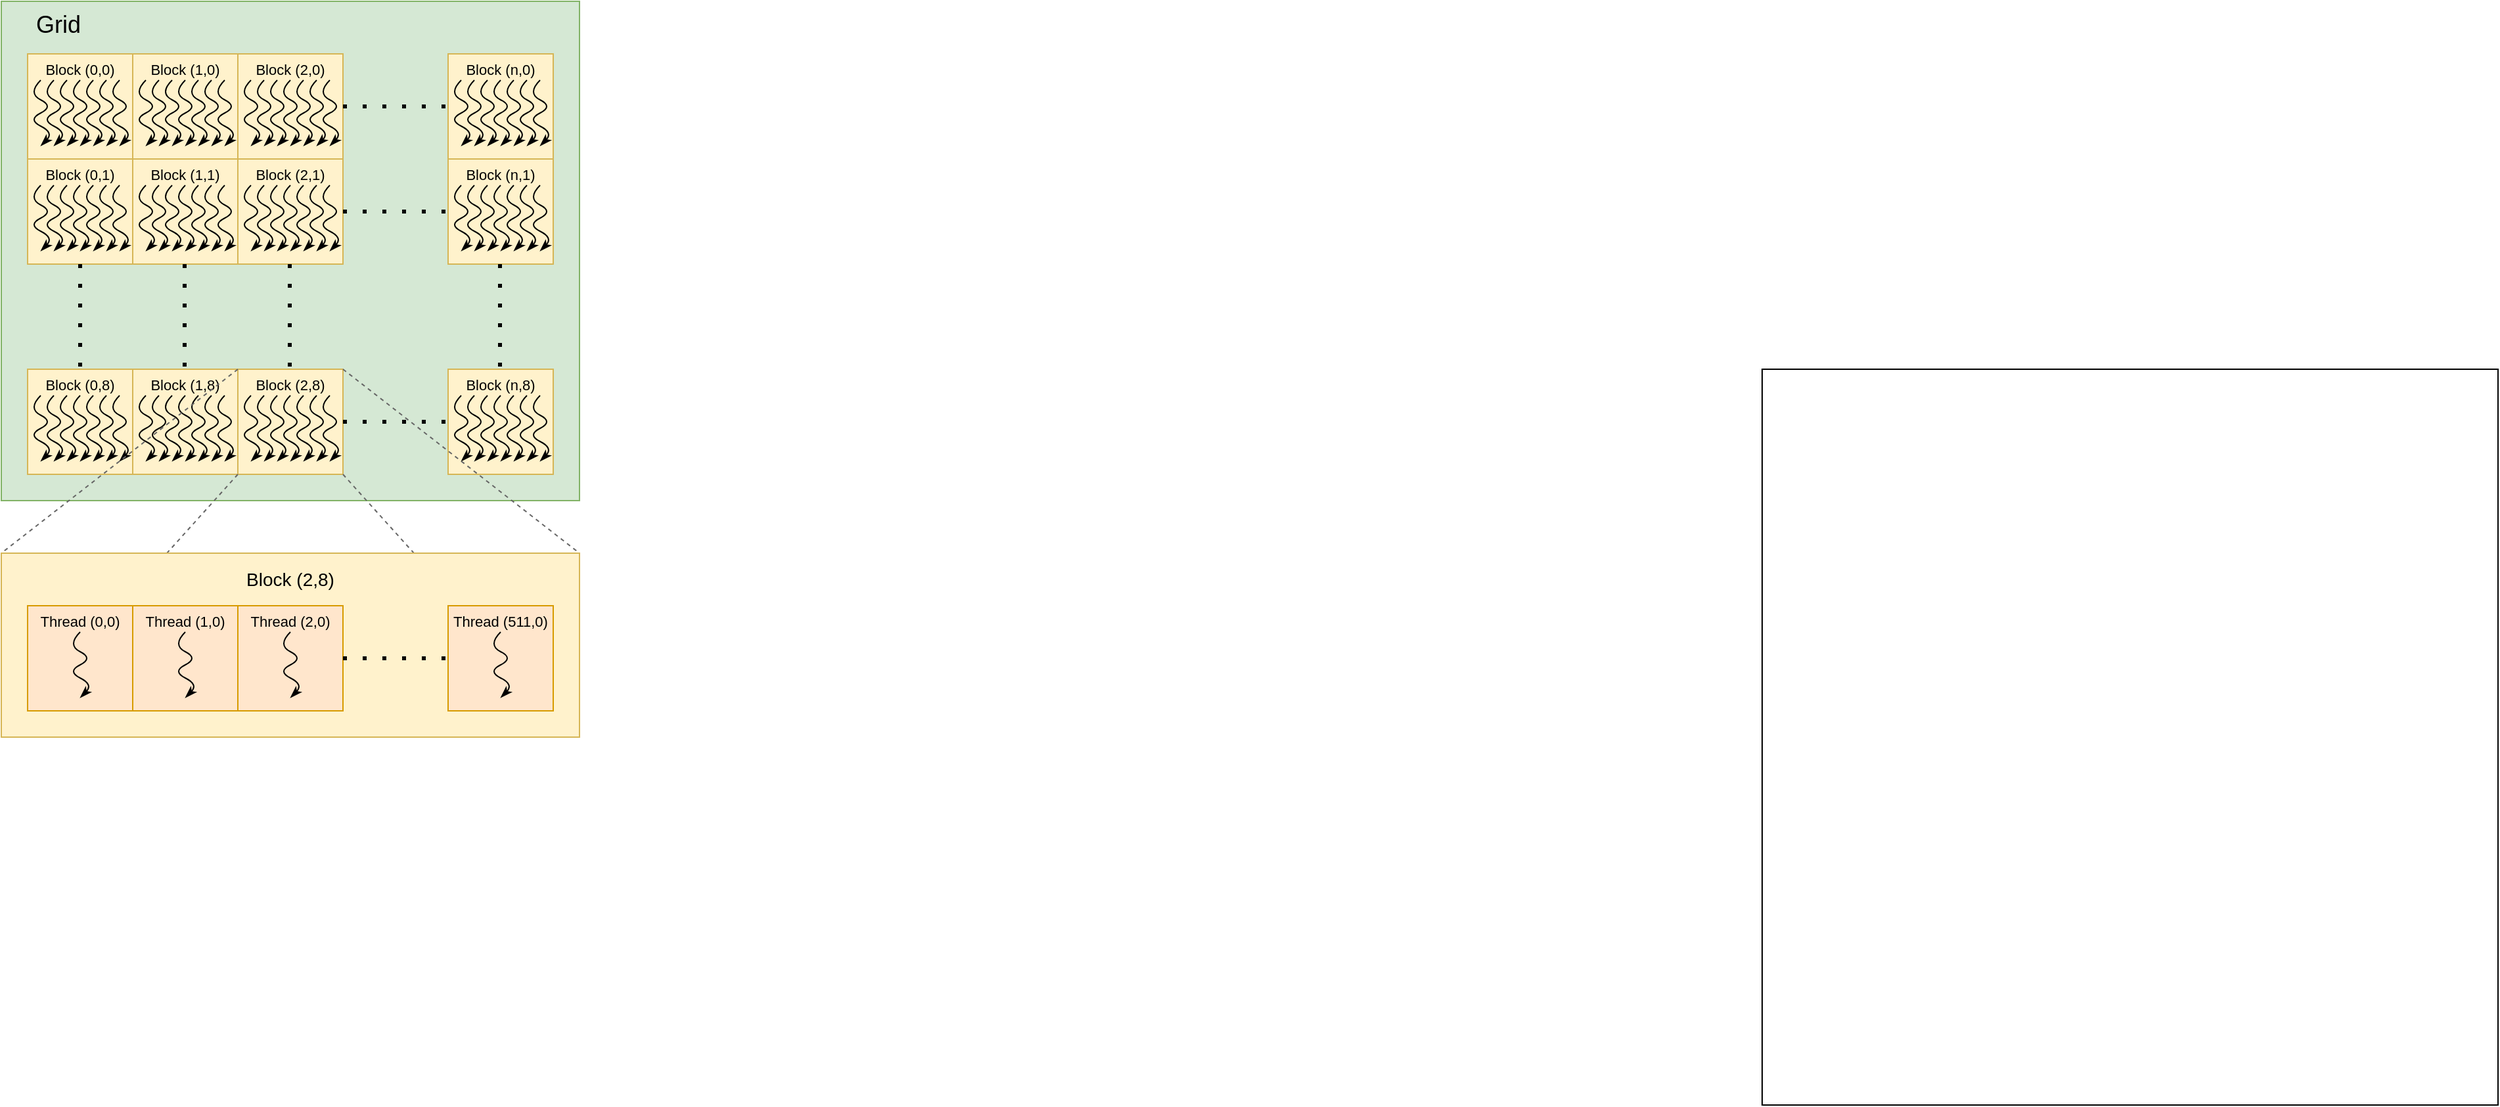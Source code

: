 <mxfile version="20.2.7" type="device"><diagram id="7GR_viHem5SpDIPXK0Gp" name="Page-1"><mxGraphModel dx="1673" dy="973" grid="1" gridSize="10" guides="1" tooltips="1" connect="1" arrows="1" fold="1" page="1" pageScale="1" pageWidth="1200" pageHeight="1920" math="0" shadow="0"><root><mxCell id="0"/><mxCell id="1" parent="0"/><mxCell id="W7vPFnaDSjTzvu0vc7Ix-1" value="" style="whiteSpace=wrap;html=1;aspect=fixed;" vertex="1" parent="1"><mxGeometry x="1380" y="320" width="560" height="560" as="geometry"/></mxCell><mxCell id="W7vPFnaDSjTzvu0vc7Ix-11" value="&lt;font style=&quot;&quot;&gt;&lt;span style=&quot;white-space: pre;&quot;&gt;&#9;&lt;/span&gt;&lt;font style=&quot;font-size: 18px;&quot;&gt;Grid&lt;/font&gt;&lt;br&gt;&lt;br&gt;&lt;br&gt;&lt;br&gt;&lt;br&gt;&lt;br&gt;&lt;br&gt;&lt;br&gt;&lt;br&gt;&lt;br&gt;&lt;br&gt;&lt;br&gt;&lt;br&gt;&lt;br&gt;&lt;br&gt;&lt;br&gt;&lt;br&gt;&lt;br&gt;&lt;br&gt;&lt;br&gt;&lt;br&gt;&lt;br&gt;&lt;br&gt;&lt;br&gt;&lt;br&gt;&lt;br&gt;&lt;br&gt;&lt;/font&gt;" style="rounded=0;whiteSpace=wrap;html=1;fontSize=11;fillColor=#d5e8d4;strokeColor=#82b366;align=left;" vertex="1" parent="1"><mxGeometry x="40" y="40" width="440" height="380" as="geometry"/></mxCell><mxCell id="W7vPFnaDSjTzvu0vc7Ix-12" value="&lt;font style=&quot;font-size: 11px;&quot;&gt;Block (0,0)&lt;br&gt;&lt;br&gt;&lt;br&gt;&lt;br&gt;&lt;br&gt;&lt;/font&gt;" style="whiteSpace=wrap;html=1;aspect=fixed;fillColor=#fff2cc;strokeColor=#d6b656;" vertex="1" parent="1"><mxGeometry x="60" y="80" width="80" height="80" as="geometry"/></mxCell><mxCell id="W7vPFnaDSjTzvu0vc7Ix-13" value="&lt;span style=&quot;font-size: 11px;&quot;&gt;Block (1,0)&lt;br&gt;&lt;br&gt;&lt;br&gt;&lt;br&gt;&lt;br&gt;&lt;/span&gt;" style="whiteSpace=wrap;html=1;aspect=fixed;fillColor=#fff2cc;strokeColor=#d6b656;" vertex="1" parent="1"><mxGeometry x="140" y="80" width="80" height="80" as="geometry"/></mxCell><mxCell id="W7vPFnaDSjTzvu0vc7Ix-14" value="&lt;span style=&quot;font-size: 11px;&quot;&gt;Block (2,0)&lt;br&gt;&lt;br&gt;&lt;br&gt;&lt;br&gt;&lt;br&gt;&lt;/span&gt;" style="whiteSpace=wrap;html=1;aspect=fixed;fillColor=#fff2cc;strokeColor=#d6b656;" vertex="1" parent="1"><mxGeometry x="220" y="80" width="80" height="80" as="geometry"/></mxCell><mxCell id="W7vPFnaDSjTzvu0vc7Ix-15" value="&lt;span style=&quot;font-size: 11px;&quot;&gt;Block (n,0)&lt;br&gt;&lt;br&gt;&lt;br&gt;&lt;br&gt;&lt;br&gt;&lt;/span&gt;" style="whiteSpace=wrap;html=1;aspect=fixed;fillColor=#fff2cc;strokeColor=#d6b656;" vertex="1" parent="1"><mxGeometry x="380" y="80" width="80" height="80" as="geometry"/></mxCell><mxCell id="W7vPFnaDSjTzvu0vc7Ix-16" value="" style="endArrow=none;html=1;strokeWidth=3;rounded=0;fontSize=14;exitX=1;exitY=0.5;exitDx=0;exitDy=0;entryX=0;entryY=0.5;entryDx=0;entryDy=0;dashed=1;dashPattern=1 4;" edge="1" parent="1" source="W7vPFnaDSjTzvu0vc7Ix-14" target="W7vPFnaDSjTzvu0vc7Ix-15"><mxGeometry width="50" height="50" relative="1" as="geometry"><mxPoint x="710" y="160" as="sourcePoint"/><mxPoint x="760" y="110" as="targetPoint"/></mxGeometry></mxCell><mxCell id="W7vPFnaDSjTzvu0vc7Ix-17" value="&lt;font style=&quot;font-size: 11px;&quot;&gt;Block (0,1)&lt;br&gt;&lt;br&gt;&lt;br&gt;&lt;br&gt;&lt;br&gt;&lt;/font&gt;" style="whiteSpace=wrap;html=1;aspect=fixed;fillColor=#fff2cc;strokeColor=#d6b656;" vertex="1" parent="1"><mxGeometry x="60" y="160" width="80" height="80" as="geometry"/></mxCell><mxCell id="W7vPFnaDSjTzvu0vc7Ix-18" value="&lt;span style=&quot;font-size: 11px;&quot;&gt;Block (1,1)&lt;br&gt;&lt;br&gt;&lt;br&gt;&lt;br&gt;&lt;br&gt;&lt;/span&gt;" style="whiteSpace=wrap;html=1;aspect=fixed;fillColor=#fff2cc;strokeColor=#d6b656;" vertex="1" parent="1"><mxGeometry x="140" y="160" width="80" height="80" as="geometry"/></mxCell><mxCell id="W7vPFnaDSjTzvu0vc7Ix-19" value="&lt;span style=&quot;font-size: 11px;&quot;&gt;Block (2,1)&lt;br&gt;&lt;br&gt;&lt;br&gt;&lt;br&gt;&lt;br&gt;&lt;/span&gt;" style="whiteSpace=wrap;html=1;aspect=fixed;fillColor=#fff2cc;strokeColor=#d6b656;" vertex="1" parent="1"><mxGeometry x="220" y="160" width="80" height="80" as="geometry"/></mxCell><mxCell id="W7vPFnaDSjTzvu0vc7Ix-20" value="&lt;span style=&quot;font-size: 11px;&quot;&gt;Block (n,1)&lt;br&gt;&lt;br&gt;&lt;br&gt;&lt;br&gt;&lt;br&gt;&lt;/span&gt;" style="whiteSpace=wrap;html=1;aspect=fixed;fillColor=#fff2cc;strokeColor=#d6b656;" vertex="1" parent="1"><mxGeometry x="380" y="160" width="80" height="80" as="geometry"/></mxCell><mxCell id="W7vPFnaDSjTzvu0vc7Ix-21" value="" style="endArrow=none;html=1;strokeWidth=3;rounded=0;fontSize=14;exitX=1;exitY=0.5;exitDx=0;exitDy=0;entryX=0;entryY=0.5;entryDx=0;entryDy=0;dashed=1;dashPattern=1 4;" edge="1" parent="1" source="W7vPFnaDSjTzvu0vc7Ix-19" target="W7vPFnaDSjTzvu0vc7Ix-20"><mxGeometry width="50" height="50" relative="1" as="geometry"><mxPoint x="710" y="240" as="sourcePoint"/><mxPoint x="760" y="190" as="targetPoint"/></mxGeometry></mxCell><mxCell id="W7vPFnaDSjTzvu0vc7Ix-26" value="" style="endArrow=none;html=1;strokeWidth=3;rounded=0;fontSize=14;exitX=0.5;exitY=1;exitDx=0;exitDy=0;entryX=0.5;entryY=0;entryDx=0;entryDy=0;dashed=1;dashPattern=1 4;" edge="1" parent="1" source="W7vPFnaDSjTzvu0vc7Ix-17" target="W7vPFnaDSjTzvu0vc7Ix-27"><mxGeometry width="50" height="50" relative="1" as="geometry"><mxPoint x="300" y="280" as="sourcePoint"/><mxPoint x="380" y="280" as="targetPoint"/></mxGeometry></mxCell><mxCell id="W7vPFnaDSjTzvu0vc7Ix-27" value="&lt;font style=&quot;font-size: 11px;&quot;&gt;Block (0,8)&lt;br&gt;&lt;br&gt;&lt;br&gt;&lt;br&gt;&lt;br&gt;&lt;/font&gt;" style="whiteSpace=wrap;html=1;aspect=fixed;fillColor=#fff2cc;strokeColor=#d6b656;" vertex="1" parent="1"><mxGeometry x="60" y="320" width="80" height="80" as="geometry"/></mxCell><mxCell id="W7vPFnaDSjTzvu0vc7Ix-28" value="&lt;span style=&quot;font-size: 11px;&quot;&gt;Block (1,8)&lt;br&gt;&lt;br&gt;&lt;br&gt;&lt;br&gt;&lt;br&gt;&lt;/span&gt;" style="whiteSpace=wrap;html=1;aspect=fixed;fillColor=#fff2cc;strokeColor=#d6b656;" vertex="1" parent="1"><mxGeometry x="140" y="320" width="80" height="80" as="geometry"/></mxCell><mxCell id="W7vPFnaDSjTzvu0vc7Ix-29" value="&lt;span style=&quot;font-size: 11px;&quot;&gt;Block (2,8)&lt;br&gt;&lt;br&gt;&lt;br&gt;&lt;br&gt;&lt;br&gt;&lt;/span&gt;" style="whiteSpace=wrap;html=1;aspect=fixed;fillColor=#fff2cc;strokeColor=#d6b656;" vertex="1" parent="1"><mxGeometry x="220" y="320" width="80" height="80" as="geometry"/></mxCell><mxCell id="W7vPFnaDSjTzvu0vc7Ix-30" value="&lt;span style=&quot;font-size: 11px;&quot;&gt;Block (n,8)&lt;br&gt;&lt;br&gt;&lt;br&gt;&lt;br&gt;&lt;br&gt;&lt;/span&gt;" style="whiteSpace=wrap;html=1;aspect=fixed;fillColor=#fff2cc;strokeColor=#d6b656;" vertex="1" parent="1"><mxGeometry x="380" y="320" width="80" height="80" as="geometry"/></mxCell><mxCell id="W7vPFnaDSjTzvu0vc7Ix-31" value="" style="endArrow=none;html=1;strokeWidth=3;rounded=0;fontSize=14;exitX=1;exitY=0.5;exitDx=0;exitDy=0;entryX=0;entryY=0.5;entryDx=0;entryDy=0;dashed=1;dashPattern=1 4;" edge="1" parent="1" source="W7vPFnaDSjTzvu0vc7Ix-29" target="W7vPFnaDSjTzvu0vc7Ix-30"><mxGeometry width="50" height="50" relative="1" as="geometry"><mxPoint x="710" y="400" as="sourcePoint"/><mxPoint x="760" y="350" as="targetPoint"/></mxGeometry></mxCell><mxCell id="W7vPFnaDSjTzvu0vc7Ix-32" value="" style="endArrow=none;html=1;strokeWidth=3;rounded=0;fontSize=14;exitX=0.5;exitY=1;exitDx=0;exitDy=0;entryX=0.5;entryY=0;entryDx=0;entryDy=0;dashed=1;dashPattern=1 4;" edge="1" parent="1"><mxGeometry width="50" height="50" relative="1" as="geometry"><mxPoint x="179.5" y="240" as="sourcePoint"/><mxPoint x="179.5" y="320" as="targetPoint"/></mxGeometry></mxCell><mxCell id="W7vPFnaDSjTzvu0vc7Ix-33" value="" style="endArrow=none;html=1;strokeWidth=3;rounded=0;fontSize=14;exitX=0.5;exitY=1;exitDx=0;exitDy=0;entryX=0.5;entryY=0;entryDx=0;entryDy=0;dashed=1;dashPattern=1 4;" edge="1" parent="1"><mxGeometry width="50" height="50" relative="1" as="geometry"><mxPoint x="259.5" y="240" as="sourcePoint"/><mxPoint x="259.5" y="320" as="targetPoint"/></mxGeometry></mxCell><mxCell id="W7vPFnaDSjTzvu0vc7Ix-34" value="" style="endArrow=none;html=1;strokeWidth=3;rounded=0;fontSize=14;exitX=0.5;exitY=1;exitDx=0;exitDy=0;entryX=0.5;entryY=0;entryDx=0;entryDy=0;dashed=1;dashPattern=1 4;" edge="1" parent="1"><mxGeometry width="50" height="50" relative="1" as="geometry"><mxPoint x="419.5" y="240" as="sourcePoint"/><mxPoint x="419.5" y="320" as="targetPoint"/></mxGeometry></mxCell><mxCell id="W7vPFnaDSjTzvu0vc7Ix-52" value="" style="group" vertex="1" connectable="0" parent="1"><mxGeometry x="380" y="110" width="80" height="30" as="geometry"/></mxCell><mxCell id="W7vPFnaDSjTzvu0vc7Ix-45" value="" style="curved=1;endArrow=classicThin;html=1;rounded=0;fontSize=18;strokeWidth=1;endFill=1;" edge="1" parent="W7vPFnaDSjTzvu0vc7Ix-52"><mxGeometry width="50" height="50" relative="1" as="geometry"><mxPoint x="10" y="-10" as="sourcePoint"/><mxPoint x="10" y="40" as="targetPoint"/><Array as="points"><mxPoint/><mxPoint x="20" y="10"/><mxPoint y="20"/><mxPoint x="20" y="30"/></Array></mxGeometry></mxCell><mxCell id="W7vPFnaDSjTzvu0vc7Ix-46" value="" style="curved=1;endArrow=classicThin;html=1;rounded=0;fontSize=18;strokeWidth=1;endFill=1;" edge="1" parent="W7vPFnaDSjTzvu0vc7Ix-52"><mxGeometry width="50" height="50" relative="1" as="geometry"><mxPoint x="20" y="-10" as="sourcePoint"/><mxPoint x="20" y="40" as="targetPoint"/><Array as="points"><mxPoint x="10"/><mxPoint x="30" y="10"/><mxPoint x="10" y="20"/><mxPoint x="30" y="30"/></Array></mxGeometry></mxCell><mxCell id="W7vPFnaDSjTzvu0vc7Ix-47" value="" style="curved=1;endArrow=classicThin;html=1;rounded=0;fontSize=18;strokeWidth=1;endFill=1;" edge="1" parent="W7vPFnaDSjTzvu0vc7Ix-52"><mxGeometry width="50" height="50" relative="1" as="geometry"><mxPoint x="30" y="-10" as="sourcePoint"/><mxPoint x="30" y="40" as="targetPoint"/><Array as="points"><mxPoint x="20"/><mxPoint x="40" y="10"/><mxPoint x="20" y="20"/><mxPoint x="40" y="30"/></Array></mxGeometry></mxCell><mxCell id="W7vPFnaDSjTzvu0vc7Ix-48" value="" style="curved=1;endArrow=classicThin;html=1;rounded=0;fontSize=18;strokeWidth=1;endFill=1;" edge="1" parent="W7vPFnaDSjTzvu0vc7Ix-52"><mxGeometry width="50" height="50" relative="1" as="geometry"><mxPoint x="40" y="-10" as="sourcePoint"/><mxPoint x="40" y="40" as="targetPoint"/><Array as="points"><mxPoint x="30"/><mxPoint x="50" y="10"/><mxPoint x="30" y="20"/><mxPoint x="50" y="30"/></Array></mxGeometry></mxCell><mxCell id="W7vPFnaDSjTzvu0vc7Ix-49" value="" style="curved=1;endArrow=classicThin;html=1;rounded=0;fontSize=18;strokeWidth=1;endFill=1;" edge="1" parent="W7vPFnaDSjTzvu0vc7Ix-52"><mxGeometry width="50" height="50" relative="1" as="geometry"><mxPoint x="50" y="-10" as="sourcePoint"/><mxPoint x="50" y="40" as="targetPoint"/><Array as="points"><mxPoint x="40"/><mxPoint x="60" y="10"/><mxPoint x="40" y="20"/><mxPoint x="60" y="30"/></Array></mxGeometry></mxCell><mxCell id="W7vPFnaDSjTzvu0vc7Ix-50" value="" style="curved=1;endArrow=classicThin;html=1;rounded=0;fontSize=18;strokeWidth=1;endFill=1;" edge="1" parent="W7vPFnaDSjTzvu0vc7Ix-52"><mxGeometry width="50" height="50" relative="1" as="geometry"><mxPoint x="60" y="-10" as="sourcePoint"/><mxPoint x="60" y="40" as="targetPoint"/><Array as="points"><mxPoint x="50"/><mxPoint x="70" y="10"/><mxPoint x="50" y="20"/><mxPoint x="70" y="30"/></Array></mxGeometry></mxCell><mxCell id="W7vPFnaDSjTzvu0vc7Ix-51" value="" style="curved=1;endArrow=classicThin;html=1;rounded=0;fontSize=18;strokeWidth=1;endFill=1;" edge="1" parent="W7vPFnaDSjTzvu0vc7Ix-52"><mxGeometry width="50" height="50" relative="1" as="geometry"><mxPoint x="70" y="-10" as="sourcePoint"/><mxPoint x="70" y="40" as="targetPoint"/><Array as="points"><mxPoint x="60"/><mxPoint x="80" y="10"/><mxPoint x="60" y="20"/><mxPoint x="80" y="30"/></Array></mxGeometry></mxCell><mxCell id="W7vPFnaDSjTzvu0vc7Ix-53" value="" style="group" vertex="1" connectable="0" parent="1"><mxGeometry x="380" y="190" width="80" height="30" as="geometry"/></mxCell><mxCell id="W7vPFnaDSjTzvu0vc7Ix-54" value="" style="curved=1;endArrow=classicThin;html=1;rounded=0;fontSize=18;strokeWidth=1;endFill=1;" edge="1" parent="W7vPFnaDSjTzvu0vc7Ix-53"><mxGeometry width="50" height="50" relative="1" as="geometry"><mxPoint x="10" y="-10" as="sourcePoint"/><mxPoint x="10" y="40" as="targetPoint"/><Array as="points"><mxPoint/><mxPoint x="20" y="10"/><mxPoint y="20"/><mxPoint x="20" y="30"/></Array></mxGeometry></mxCell><mxCell id="W7vPFnaDSjTzvu0vc7Ix-55" value="" style="curved=1;endArrow=classicThin;html=1;rounded=0;fontSize=18;strokeWidth=1;endFill=1;" edge="1" parent="W7vPFnaDSjTzvu0vc7Ix-53"><mxGeometry width="50" height="50" relative="1" as="geometry"><mxPoint x="20" y="-10" as="sourcePoint"/><mxPoint x="20" y="40" as="targetPoint"/><Array as="points"><mxPoint x="10"/><mxPoint x="30" y="10"/><mxPoint x="10" y="20"/><mxPoint x="30" y="30"/></Array></mxGeometry></mxCell><mxCell id="W7vPFnaDSjTzvu0vc7Ix-56" value="" style="curved=1;endArrow=classicThin;html=1;rounded=0;fontSize=18;strokeWidth=1;endFill=1;" edge="1" parent="W7vPFnaDSjTzvu0vc7Ix-53"><mxGeometry width="50" height="50" relative="1" as="geometry"><mxPoint x="30" y="-10" as="sourcePoint"/><mxPoint x="30" y="40" as="targetPoint"/><Array as="points"><mxPoint x="20"/><mxPoint x="40" y="10"/><mxPoint x="20" y="20"/><mxPoint x="40" y="30"/></Array></mxGeometry></mxCell><mxCell id="W7vPFnaDSjTzvu0vc7Ix-57" value="" style="curved=1;endArrow=classicThin;html=1;rounded=0;fontSize=18;strokeWidth=1;endFill=1;" edge="1" parent="W7vPFnaDSjTzvu0vc7Ix-53"><mxGeometry width="50" height="50" relative="1" as="geometry"><mxPoint x="40" y="-10" as="sourcePoint"/><mxPoint x="40" y="40" as="targetPoint"/><Array as="points"><mxPoint x="30"/><mxPoint x="50" y="10"/><mxPoint x="30" y="20"/><mxPoint x="50" y="30"/></Array></mxGeometry></mxCell><mxCell id="W7vPFnaDSjTzvu0vc7Ix-58" value="" style="curved=1;endArrow=classicThin;html=1;rounded=0;fontSize=18;strokeWidth=1;endFill=1;" edge="1" parent="W7vPFnaDSjTzvu0vc7Ix-53"><mxGeometry width="50" height="50" relative="1" as="geometry"><mxPoint x="50" y="-10" as="sourcePoint"/><mxPoint x="50" y="40" as="targetPoint"/><Array as="points"><mxPoint x="40"/><mxPoint x="60" y="10"/><mxPoint x="40" y="20"/><mxPoint x="60" y="30"/></Array></mxGeometry></mxCell><mxCell id="W7vPFnaDSjTzvu0vc7Ix-59" value="" style="curved=1;endArrow=classicThin;html=1;rounded=0;fontSize=18;strokeWidth=1;endFill=1;" edge="1" parent="W7vPFnaDSjTzvu0vc7Ix-53"><mxGeometry width="50" height="50" relative="1" as="geometry"><mxPoint x="60" y="-10" as="sourcePoint"/><mxPoint x="60" y="40" as="targetPoint"/><Array as="points"><mxPoint x="50"/><mxPoint x="70" y="10"/><mxPoint x="50" y="20"/><mxPoint x="70" y="30"/></Array></mxGeometry></mxCell><mxCell id="W7vPFnaDSjTzvu0vc7Ix-60" value="" style="curved=1;endArrow=classicThin;html=1;rounded=0;fontSize=18;strokeWidth=1;endFill=1;" edge="1" parent="W7vPFnaDSjTzvu0vc7Ix-53"><mxGeometry width="50" height="50" relative="1" as="geometry"><mxPoint x="70" y="-10" as="sourcePoint"/><mxPoint x="70" y="40" as="targetPoint"/><Array as="points"><mxPoint x="60"/><mxPoint x="80" y="10"/><mxPoint x="60" y="20"/><mxPoint x="80" y="30"/></Array></mxGeometry></mxCell><mxCell id="W7vPFnaDSjTzvu0vc7Ix-61" value="" style="group" vertex="1" connectable="0" parent="1"><mxGeometry x="220" y="190" width="80" height="30" as="geometry"/></mxCell><mxCell id="W7vPFnaDSjTzvu0vc7Ix-62" value="" style="curved=1;endArrow=classicThin;html=1;rounded=0;fontSize=18;strokeWidth=1;endFill=1;" edge="1" parent="W7vPFnaDSjTzvu0vc7Ix-61"><mxGeometry width="50" height="50" relative="1" as="geometry"><mxPoint x="10" y="-10" as="sourcePoint"/><mxPoint x="10" y="40" as="targetPoint"/><Array as="points"><mxPoint/><mxPoint x="20" y="10"/><mxPoint y="20"/><mxPoint x="20" y="30"/></Array></mxGeometry></mxCell><mxCell id="W7vPFnaDSjTzvu0vc7Ix-63" value="" style="curved=1;endArrow=classicThin;html=1;rounded=0;fontSize=18;strokeWidth=1;endFill=1;" edge="1" parent="W7vPFnaDSjTzvu0vc7Ix-61"><mxGeometry width="50" height="50" relative="1" as="geometry"><mxPoint x="20" y="-10" as="sourcePoint"/><mxPoint x="20" y="40" as="targetPoint"/><Array as="points"><mxPoint x="10"/><mxPoint x="30" y="10"/><mxPoint x="10" y="20"/><mxPoint x="30" y="30"/></Array></mxGeometry></mxCell><mxCell id="W7vPFnaDSjTzvu0vc7Ix-64" value="" style="curved=1;endArrow=classicThin;html=1;rounded=0;fontSize=18;strokeWidth=1;endFill=1;" edge="1" parent="W7vPFnaDSjTzvu0vc7Ix-61"><mxGeometry width="50" height="50" relative="1" as="geometry"><mxPoint x="30" y="-10" as="sourcePoint"/><mxPoint x="30" y="40" as="targetPoint"/><Array as="points"><mxPoint x="20"/><mxPoint x="40" y="10"/><mxPoint x="20" y="20"/><mxPoint x="40" y="30"/></Array></mxGeometry></mxCell><mxCell id="W7vPFnaDSjTzvu0vc7Ix-65" value="" style="curved=1;endArrow=classicThin;html=1;rounded=0;fontSize=18;strokeWidth=1;endFill=1;" edge="1" parent="W7vPFnaDSjTzvu0vc7Ix-61"><mxGeometry width="50" height="50" relative="1" as="geometry"><mxPoint x="40" y="-10" as="sourcePoint"/><mxPoint x="40" y="40" as="targetPoint"/><Array as="points"><mxPoint x="30"/><mxPoint x="50" y="10"/><mxPoint x="30" y="20"/><mxPoint x="50" y="30"/></Array></mxGeometry></mxCell><mxCell id="W7vPFnaDSjTzvu0vc7Ix-66" value="" style="curved=1;endArrow=classicThin;html=1;rounded=0;fontSize=18;strokeWidth=1;endFill=1;" edge="1" parent="W7vPFnaDSjTzvu0vc7Ix-61"><mxGeometry width="50" height="50" relative="1" as="geometry"><mxPoint x="50" y="-10" as="sourcePoint"/><mxPoint x="50" y="40" as="targetPoint"/><Array as="points"><mxPoint x="40"/><mxPoint x="60" y="10"/><mxPoint x="40" y="20"/><mxPoint x="60" y="30"/></Array></mxGeometry></mxCell><mxCell id="W7vPFnaDSjTzvu0vc7Ix-67" value="" style="curved=1;endArrow=classicThin;html=1;rounded=0;fontSize=18;strokeWidth=1;endFill=1;" edge="1" parent="W7vPFnaDSjTzvu0vc7Ix-61"><mxGeometry width="50" height="50" relative="1" as="geometry"><mxPoint x="60" y="-10" as="sourcePoint"/><mxPoint x="60" y="40" as="targetPoint"/><Array as="points"><mxPoint x="50"/><mxPoint x="70" y="10"/><mxPoint x="50" y="20"/><mxPoint x="70" y="30"/></Array></mxGeometry></mxCell><mxCell id="W7vPFnaDSjTzvu0vc7Ix-68" value="" style="curved=1;endArrow=classicThin;html=1;rounded=0;fontSize=18;strokeWidth=1;endFill=1;" edge="1" parent="W7vPFnaDSjTzvu0vc7Ix-61"><mxGeometry width="50" height="50" relative="1" as="geometry"><mxPoint x="70" y="-10" as="sourcePoint"/><mxPoint x="70" y="40" as="targetPoint"/><Array as="points"><mxPoint x="60"/><mxPoint x="80" y="10"/><mxPoint x="60" y="20"/><mxPoint x="80" y="30"/></Array></mxGeometry></mxCell><mxCell id="W7vPFnaDSjTzvu0vc7Ix-69" value="" style="group" vertex="1" connectable="0" parent="1"><mxGeometry x="220" y="110" width="80" height="30" as="geometry"/></mxCell><mxCell id="W7vPFnaDSjTzvu0vc7Ix-70" value="" style="curved=1;endArrow=classicThin;html=1;rounded=0;fontSize=18;strokeWidth=1;endFill=1;" edge="1" parent="W7vPFnaDSjTzvu0vc7Ix-69"><mxGeometry width="50" height="50" relative="1" as="geometry"><mxPoint x="10" y="-10" as="sourcePoint"/><mxPoint x="10" y="40" as="targetPoint"/><Array as="points"><mxPoint/><mxPoint x="20" y="10"/><mxPoint y="20"/><mxPoint x="20" y="30"/></Array></mxGeometry></mxCell><mxCell id="W7vPFnaDSjTzvu0vc7Ix-71" value="" style="curved=1;endArrow=classicThin;html=1;rounded=0;fontSize=18;strokeWidth=1;endFill=1;" edge="1" parent="W7vPFnaDSjTzvu0vc7Ix-69"><mxGeometry width="50" height="50" relative="1" as="geometry"><mxPoint x="20" y="-10" as="sourcePoint"/><mxPoint x="20" y="40" as="targetPoint"/><Array as="points"><mxPoint x="10"/><mxPoint x="30" y="10"/><mxPoint x="10" y="20"/><mxPoint x="30" y="30"/></Array></mxGeometry></mxCell><mxCell id="W7vPFnaDSjTzvu0vc7Ix-72" value="" style="curved=1;endArrow=classicThin;html=1;rounded=0;fontSize=18;strokeWidth=1;endFill=1;" edge="1" parent="W7vPFnaDSjTzvu0vc7Ix-69"><mxGeometry width="50" height="50" relative="1" as="geometry"><mxPoint x="30" y="-10" as="sourcePoint"/><mxPoint x="30" y="40" as="targetPoint"/><Array as="points"><mxPoint x="20"/><mxPoint x="40" y="10"/><mxPoint x="20" y="20"/><mxPoint x="40" y="30"/></Array></mxGeometry></mxCell><mxCell id="W7vPFnaDSjTzvu0vc7Ix-73" value="" style="curved=1;endArrow=classicThin;html=1;rounded=0;fontSize=18;strokeWidth=1;endFill=1;" edge="1" parent="W7vPFnaDSjTzvu0vc7Ix-69"><mxGeometry width="50" height="50" relative="1" as="geometry"><mxPoint x="40" y="-10" as="sourcePoint"/><mxPoint x="40" y="40" as="targetPoint"/><Array as="points"><mxPoint x="30"/><mxPoint x="50" y="10"/><mxPoint x="30" y="20"/><mxPoint x="50" y="30"/></Array></mxGeometry></mxCell><mxCell id="W7vPFnaDSjTzvu0vc7Ix-74" value="" style="curved=1;endArrow=classicThin;html=1;rounded=0;fontSize=18;strokeWidth=1;endFill=1;" edge="1" parent="W7vPFnaDSjTzvu0vc7Ix-69"><mxGeometry width="50" height="50" relative="1" as="geometry"><mxPoint x="50" y="-10" as="sourcePoint"/><mxPoint x="50" y="40" as="targetPoint"/><Array as="points"><mxPoint x="40"/><mxPoint x="60" y="10"/><mxPoint x="40" y="20"/><mxPoint x="60" y="30"/></Array></mxGeometry></mxCell><mxCell id="W7vPFnaDSjTzvu0vc7Ix-75" value="" style="curved=1;endArrow=classicThin;html=1;rounded=0;fontSize=18;strokeWidth=1;endFill=1;" edge="1" parent="W7vPFnaDSjTzvu0vc7Ix-69"><mxGeometry width="50" height="50" relative="1" as="geometry"><mxPoint x="60" y="-10" as="sourcePoint"/><mxPoint x="60" y="40" as="targetPoint"/><Array as="points"><mxPoint x="50"/><mxPoint x="70" y="10"/><mxPoint x="50" y="20"/><mxPoint x="70" y="30"/></Array></mxGeometry></mxCell><mxCell id="W7vPFnaDSjTzvu0vc7Ix-76" value="" style="curved=1;endArrow=classicThin;html=1;rounded=0;fontSize=18;strokeWidth=1;endFill=1;" edge="1" parent="W7vPFnaDSjTzvu0vc7Ix-69"><mxGeometry width="50" height="50" relative="1" as="geometry"><mxPoint x="70" y="-10" as="sourcePoint"/><mxPoint x="70" y="40" as="targetPoint"/><Array as="points"><mxPoint x="60"/><mxPoint x="80" y="10"/><mxPoint x="60" y="20"/><mxPoint x="80" y="30"/></Array></mxGeometry></mxCell><mxCell id="W7vPFnaDSjTzvu0vc7Ix-77" value="" style="group" vertex="1" connectable="0" parent="1"><mxGeometry x="60" y="110" width="80" height="30" as="geometry"/></mxCell><mxCell id="W7vPFnaDSjTzvu0vc7Ix-78" value="" style="curved=1;endArrow=classicThin;html=1;rounded=0;fontSize=18;strokeWidth=1;endFill=1;" edge="1" parent="W7vPFnaDSjTzvu0vc7Ix-77"><mxGeometry width="50" height="50" relative="1" as="geometry"><mxPoint x="10" y="-10" as="sourcePoint"/><mxPoint x="10" y="40" as="targetPoint"/><Array as="points"><mxPoint/><mxPoint x="20" y="10"/><mxPoint y="20"/><mxPoint x="20" y="30"/></Array></mxGeometry></mxCell><mxCell id="W7vPFnaDSjTzvu0vc7Ix-79" value="" style="curved=1;endArrow=classicThin;html=1;rounded=0;fontSize=18;strokeWidth=1;endFill=1;" edge="1" parent="W7vPFnaDSjTzvu0vc7Ix-77"><mxGeometry width="50" height="50" relative="1" as="geometry"><mxPoint x="20" y="-10" as="sourcePoint"/><mxPoint x="20" y="40" as="targetPoint"/><Array as="points"><mxPoint x="10"/><mxPoint x="30" y="10"/><mxPoint x="10" y="20"/><mxPoint x="30" y="30"/></Array></mxGeometry></mxCell><mxCell id="W7vPFnaDSjTzvu0vc7Ix-80" value="" style="curved=1;endArrow=classicThin;html=1;rounded=0;fontSize=18;strokeWidth=1;endFill=1;" edge="1" parent="W7vPFnaDSjTzvu0vc7Ix-77"><mxGeometry width="50" height="50" relative="1" as="geometry"><mxPoint x="30" y="-10" as="sourcePoint"/><mxPoint x="30" y="40" as="targetPoint"/><Array as="points"><mxPoint x="20"/><mxPoint x="40" y="10"/><mxPoint x="20" y="20"/><mxPoint x="40" y="30"/></Array></mxGeometry></mxCell><mxCell id="W7vPFnaDSjTzvu0vc7Ix-81" value="" style="curved=1;endArrow=classicThin;html=1;rounded=0;fontSize=18;strokeWidth=1;endFill=1;" edge="1" parent="W7vPFnaDSjTzvu0vc7Ix-77"><mxGeometry width="50" height="50" relative="1" as="geometry"><mxPoint x="40" y="-10" as="sourcePoint"/><mxPoint x="40" y="40" as="targetPoint"/><Array as="points"><mxPoint x="30"/><mxPoint x="50" y="10"/><mxPoint x="30" y="20"/><mxPoint x="50" y="30"/></Array></mxGeometry></mxCell><mxCell id="W7vPFnaDSjTzvu0vc7Ix-82" value="" style="curved=1;endArrow=classicThin;html=1;rounded=0;fontSize=18;strokeWidth=1;endFill=1;" edge="1" parent="W7vPFnaDSjTzvu0vc7Ix-77"><mxGeometry width="50" height="50" relative="1" as="geometry"><mxPoint x="50" y="-10" as="sourcePoint"/><mxPoint x="50" y="40" as="targetPoint"/><Array as="points"><mxPoint x="40"/><mxPoint x="60" y="10"/><mxPoint x="40" y="20"/><mxPoint x="60" y="30"/></Array></mxGeometry></mxCell><mxCell id="W7vPFnaDSjTzvu0vc7Ix-83" value="" style="curved=1;endArrow=classicThin;html=1;rounded=0;fontSize=18;strokeWidth=1;endFill=1;" edge="1" parent="W7vPFnaDSjTzvu0vc7Ix-77"><mxGeometry width="50" height="50" relative="1" as="geometry"><mxPoint x="60" y="-10" as="sourcePoint"/><mxPoint x="60" y="40" as="targetPoint"/><Array as="points"><mxPoint x="50"/><mxPoint x="70" y="10"/><mxPoint x="50" y="20"/><mxPoint x="70" y="30"/></Array></mxGeometry></mxCell><mxCell id="W7vPFnaDSjTzvu0vc7Ix-84" value="" style="curved=1;endArrow=classicThin;html=1;rounded=0;fontSize=18;strokeWidth=1;endFill=1;" edge="1" parent="W7vPFnaDSjTzvu0vc7Ix-77"><mxGeometry width="50" height="50" relative="1" as="geometry"><mxPoint x="70" y="-10" as="sourcePoint"/><mxPoint x="70" y="40" as="targetPoint"/><Array as="points"><mxPoint x="60"/><mxPoint x="80" y="10"/><mxPoint x="60" y="20"/><mxPoint x="80" y="30"/></Array></mxGeometry></mxCell><mxCell id="W7vPFnaDSjTzvu0vc7Ix-85" value="" style="group" vertex="1" connectable="0" parent="1"><mxGeometry x="140" y="110" width="80" height="30" as="geometry"/></mxCell><mxCell id="W7vPFnaDSjTzvu0vc7Ix-86" value="" style="curved=1;endArrow=classicThin;html=1;rounded=0;fontSize=18;strokeWidth=1;endFill=1;" edge="1" parent="W7vPFnaDSjTzvu0vc7Ix-85"><mxGeometry width="50" height="50" relative="1" as="geometry"><mxPoint x="10" y="-10" as="sourcePoint"/><mxPoint x="10" y="40" as="targetPoint"/><Array as="points"><mxPoint/><mxPoint x="20" y="10"/><mxPoint y="20"/><mxPoint x="20" y="30"/></Array></mxGeometry></mxCell><mxCell id="W7vPFnaDSjTzvu0vc7Ix-87" value="" style="curved=1;endArrow=classicThin;html=1;rounded=0;fontSize=18;strokeWidth=1;endFill=1;" edge="1" parent="W7vPFnaDSjTzvu0vc7Ix-85"><mxGeometry width="50" height="50" relative="1" as="geometry"><mxPoint x="20" y="-10" as="sourcePoint"/><mxPoint x="20" y="40" as="targetPoint"/><Array as="points"><mxPoint x="10"/><mxPoint x="30" y="10"/><mxPoint x="10" y="20"/><mxPoint x="30" y="30"/></Array></mxGeometry></mxCell><mxCell id="W7vPFnaDSjTzvu0vc7Ix-88" value="" style="curved=1;endArrow=classicThin;html=1;rounded=0;fontSize=18;strokeWidth=1;endFill=1;" edge="1" parent="W7vPFnaDSjTzvu0vc7Ix-85"><mxGeometry width="50" height="50" relative="1" as="geometry"><mxPoint x="30" y="-10" as="sourcePoint"/><mxPoint x="30" y="40" as="targetPoint"/><Array as="points"><mxPoint x="20"/><mxPoint x="40" y="10"/><mxPoint x="20" y="20"/><mxPoint x="40" y="30"/></Array></mxGeometry></mxCell><mxCell id="W7vPFnaDSjTzvu0vc7Ix-89" value="" style="curved=1;endArrow=classicThin;html=1;rounded=0;fontSize=18;strokeWidth=1;endFill=1;" edge="1" parent="W7vPFnaDSjTzvu0vc7Ix-85"><mxGeometry width="50" height="50" relative="1" as="geometry"><mxPoint x="40" y="-10" as="sourcePoint"/><mxPoint x="40" y="40" as="targetPoint"/><Array as="points"><mxPoint x="30"/><mxPoint x="50" y="10"/><mxPoint x="30" y="20"/><mxPoint x="50" y="30"/></Array></mxGeometry></mxCell><mxCell id="W7vPFnaDSjTzvu0vc7Ix-90" value="" style="curved=1;endArrow=classicThin;html=1;rounded=0;fontSize=18;strokeWidth=1;endFill=1;" edge="1" parent="W7vPFnaDSjTzvu0vc7Ix-85"><mxGeometry width="50" height="50" relative="1" as="geometry"><mxPoint x="50" y="-10" as="sourcePoint"/><mxPoint x="50" y="40" as="targetPoint"/><Array as="points"><mxPoint x="40"/><mxPoint x="60" y="10"/><mxPoint x="40" y="20"/><mxPoint x="60" y="30"/></Array></mxGeometry></mxCell><mxCell id="W7vPFnaDSjTzvu0vc7Ix-91" value="" style="curved=1;endArrow=classicThin;html=1;rounded=0;fontSize=18;strokeWidth=1;endFill=1;" edge="1" parent="W7vPFnaDSjTzvu0vc7Ix-85"><mxGeometry width="50" height="50" relative="1" as="geometry"><mxPoint x="60" y="-10" as="sourcePoint"/><mxPoint x="60" y="40" as="targetPoint"/><Array as="points"><mxPoint x="50"/><mxPoint x="70" y="10"/><mxPoint x="50" y="20"/><mxPoint x="70" y="30"/></Array></mxGeometry></mxCell><mxCell id="W7vPFnaDSjTzvu0vc7Ix-92" value="" style="curved=1;endArrow=classicThin;html=1;rounded=0;fontSize=18;strokeWidth=1;endFill=1;" edge="1" parent="W7vPFnaDSjTzvu0vc7Ix-85"><mxGeometry width="50" height="50" relative="1" as="geometry"><mxPoint x="70" y="-10" as="sourcePoint"/><mxPoint x="70" y="40" as="targetPoint"/><Array as="points"><mxPoint x="60"/><mxPoint x="80" y="10"/><mxPoint x="60" y="20"/><mxPoint x="80" y="30"/></Array></mxGeometry></mxCell><mxCell id="W7vPFnaDSjTzvu0vc7Ix-93" value="" style="group" vertex="1" connectable="0" parent="1"><mxGeometry x="60" y="190" width="80" height="30" as="geometry"/></mxCell><mxCell id="W7vPFnaDSjTzvu0vc7Ix-94" value="" style="curved=1;endArrow=classicThin;html=1;rounded=0;fontSize=18;strokeWidth=1;endFill=1;" edge="1" parent="W7vPFnaDSjTzvu0vc7Ix-93"><mxGeometry width="50" height="50" relative="1" as="geometry"><mxPoint x="10" y="-10" as="sourcePoint"/><mxPoint x="10" y="40" as="targetPoint"/><Array as="points"><mxPoint/><mxPoint x="20" y="10"/><mxPoint y="20"/><mxPoint x="20" y="30"/></Array></mxGeometry></mxCell><mxCell id="W7vPFnaDSjTzvu0vc7Ix-95" value="" style="curved=1;endArrow=classicThin;html=1;rounded=0;fontSize=18;strokeWidth=1;endFill=1;" edge="1" parent="W7vPFnaDSjTzvu0vc7Ix-93"><mxGeometry width="50" height="50" relative="1" as="geometry"><mxPoint x="20" y="-10" as="sourcePoint"/><mxPoint x="20" y="40" as="targetPoint"/><Array as="points"><mxPoint x="10"/><mxPoint x="30" y="10"/><mxPoint x="10" y="20"/><mxPoint x="30" y="30"/></Array></mxGeometry></mxCell><mxCell id="W7vPFnaDSjTzvu0vc7Ix-96" value="" style="curved=1;endArrow=classicThin;html=1;rounded=0;fontSize=18;strokeWidth=1;endFill=1;" edge="1" parent="W7vPFnaDSjTzvu0vc7Ix-93"><mxGeometry width="50" height="50" relative="1" as="geometry"><mxPoint x="30" y="-10" as="sourcePoint"/><mxPoint x="30" y="40" as="targetPoint"/><Array as="points"><mxPoint x="20"/><mxPoint x="40" y="10"/><mxPoint x="20" y="20"/><mxPoint x="40" y="30"/></Array></mxGeometry></mxCell><mxCell id="W7vPFnaDSjTzvu0vc7Ix-97" value="" style="curved=1;endArrow=classicThin;html=1;rounded=0;fontSize=18;strokeWidth=1;endFill=1;" edge="1" parent="W7vPFnaDSjTzvu0vc7Ix-93"><mxGeometry width="50" height="50" relative="1" as="geometry"><mxPoint x="40" y="-10" as="sourcePoint"/><mxPoint x="40" y="40" as="targetPoint"/><Array as="points"><mxPoint x="30"/><mxPoint x="50" y="10"/><mxPoint x="30" y="20"/><mxPoint x="50" y="30"/></Array></mxGeometry></mxCell><mxCell id="W7vPFnaDSjTzvu0vc7Ix-98" value="" style="curved=1;endArrow=classicThin;html=1;rounded=0;fontSize=18;strokeWidth=1;endFill=1;" edge="1" parent="W7vPFnaDSjTzvu0vc7Ix-93"><mxGeometry width="50" height="50" relative="1" as="geometry"><mxPoint x="50" y="-10" as="sourcePoint"/><mxPoint x="50" y="40" as="targetPoint"/><Array as="points"><mxPoint x="40"/><mxPoint x="60" y="10"/><mxPoint x="40" y="20"/><mxPoint x="60" y="30"/></Array></mxGeometry></mxCell><mxCell id="W7vPFnaDSjTzvu0vc7Ix-99" value="" style="curved=1;endArrow=classicThin;html=1;rounded=0;fontSize=18;strokeWidth=1;endFill=1;" edge="1" parent="W7vPFnaDSjTzvu0vc7Ix-93"><mxGeometry width="50" height="50" relative="1" as="geometry"><mxPoint x="60" y="-10" as="sourcePoint"/><mxPoint x="60" y="40" as="targetPoint"/><Array as="points"><mxPoint x="50"/><mxPoint x="70" y="10"/><mxPoint x="50" y="20"/><mxPoint x="70" y="30"/></Array></mxGeometry></mxCell><mxCell id="W7vPFnaDSjTzvu0vc7Ix-100" value="" style="curved=1;endArrow=classicThin;html=1;rounded=0;fontSize=18;strokeWidth=1;endFill=1;" edge="1" parent="W7vPFnaDSjTzvu0vc7Ix-93"><mxGeometry width="50" height="50" relative="1" as="geometry"><mxPoint x="70" y="-10" as="sourcePoint"/><mxPoint x="70" y="40" as="targetPoint"/><Array as="points"><mxPoint x="60"/><mxPoint x="80" y="10"/><mxPoint x="60" y="20"/><mxPoint x="80" y="30"/></Array></mxGeometry></mxCell><mxCell id="W7vPFnaDSjTzvu0vc7Ix-101" value="" style="group" vertex="1" connectable="0" parent="1"><mxGeometry x="140" y="190" width="80" height="30" as="geometry"/></mxCell><mxCell id="W7vPFnaDSjTzvu0vc7Ix-102" value="" style="curved=1;endArrow=classicThin;html=1;rounded=0;fontSize=18;strokeWidth=1;endFill=1;" edge="1" parent="W7vPFnaDSjTzvu0vc7Ix-101"><mxGeometry width="50" height="50" relative="1" as="geometry"><mxPoint x="10" y="-10" as="sourcePoint"/><mxPoint x="10" y="40" as="targetPoint"/><Array as="points"><mxPoint/><mxPoint x="20" y="10"/><mxPoint y="20"/><mxPoint x="20" y="30"/></Array></mxGeometry></mxCell><mxCell id="W7vPFnaDSjTzvu0vc7Ix-103" value="" style="curved=1;endArrow=classicThin;html=1;rounded=0;fontSize=18;strokeWidth=1;endFill=1;" edge="1" parent="W7vPFnaDSjTzvu0vc7Ix-101"><mxGeometry width="50" height="50" relative="1" as="geometry"><mxPoint x="20" y="-10" as="sourcePoint"/><mxPoint x="20" y="40" as="targetPoint"/><Array as="points"><mxPoint x="10"/><mxPoint x="30" y="10"/><mxPoint x="10" y="20"/><mxPoint x="30" y="30"/></Array></mxGeometry></mxCell><mxCell id="W7vPFnaDSjTzvu0vc7Ix-104" value="" style="curved=1;endArrow=classicThin;html=1;rounded=0;fontSize=18;strokeWidth=1;endFill=1;" edge="1" parent="W7vPFnaDSjTzvu0vc7Ix-101"><mxGeometry width="50" height="50" relative="1" as="geometry"><mxPoint x="30" y="-10" as="sourcePoint"/><mxPoint x="30" y="40" as="targetPoint"/><Array as="points"><mxPoint x="20"/><mxPoint x="40" y="10"/><mxPoint x="20" y="20"/><mxPoint x="40" y="30"/></Array></mxGeometry></mxCell><mxCell id="W7vPFnaDSjTzvu0vc7Ix-105" value="" style="curved=1;endArrow=classicThin;html=1;rounded=0;fontSize=18;strokeWidth=1;endFill=1;" edge="1" parent="W7vPFnaDSjTzvu0vc7Ix-101"><mxGeometry width="50" height="50" relative="1" as="geometry"><mxPoint x="40" y="-10" as="sourcePoint"/><mxPoint x="40" y="40" as="targetPoint"/><Array as="points"><mxPoint x="30"/><mxPoint x="50" y="10"/><mxPoint x="30" y="20"/><mxPoint x="50" y="30"/></Array></mxGeometry></mxCell><mxCell id="W7vPFnaDSjTzvu0vc7Ix-106" value="" style="curved=1;endArrow=classicThin;html=1;rounded=0;fontSize=18;strokeWidth=1;endFill=1;" edge="1" parent="W7vPFnaDSjTzvu0vc7Ix-101"><mxGeometry width="50" height="50" relative="1" as="geometry"><mxPoint x="50" y="-10" as="sourcePoint"/><mxPoint x="50" y="40" as="targetPoint"/><Array as="points"><mxPoint x="40"/><mxPoint x="60" y="10"/><mxPoint x="40" y="20"/><mxPoint x="60" y="30"/></Array></mxGeometry></mxCell><mxCell id="W7vPFnaDSjTzvu0vc7Ix-107" value="" style="curved=1;endArrow=classicThin;html=1;rounded=0;fontSize=18;strokeWidth=1;endFill=1;" edge="1" parent="W7vPFnaDSjTzvu0vc7Ix-101"><mxGeometry width="50" height="50" relative="1" as="geometry"><mxPoint x="60" y="-10" as="sourcePoint"/><mxPoint x="60" y="40" as="targetPoint"/><Array as="points"><mxPoint x="50"/><mxPoint x="70" y="10"/><mxPoint x="50" y="20"/><mxPoint x="70" y="30"/></Array></mxGeometry></mxCell><mxCell id="W7vPFnaDSjTzvu0vc7Ix-108" value="" style="curved=1;endArrow=classicThin;html=1;rounded=0;fontSize=18;strokeWidth=1;endFill=1;" edge="1" parent="W7vPFnaDSjTzvu0vc7Ix-101"><mxGeometry width="50" height="50" relative="1" as="geometry"><mxPoint x="70" y="-10" as="sourcePoint"/><mxPoint x="70" y="40" as="targetPoint"/><Array as="points"><mxPoint x="60"/><mxPoint x="80" y="10"/><mxPoint x="60" y="20"/><mxPoint x="80" y="30"/></Array></mxGeometry></mxCell><mxCell id="W7vPFnaDSjTzvu0vc7Ix-109" value="" style="group" vertex="1" connectable="0" parent="1"><mxGeometry x="380" y="350" width="80" height="30" as="geometry"/></mxCell><mxCell id="W7vPFnaDSjTzvu0vc7Ix-110" value="" style="curved=1;endArrow=classicThin;html=1;rounded=0;fontSize=18;strokeWidth=1;endFill=1;" edge="1" parent="W7vPFnaDSjTzvu0vc7Ix-109"><mxGeometry width="50" height="50" relative="1" as="geometry"><mxPoint x="10" y="-10" as="sourcePoint"/><mxPoint x="10" y="40" as="targetPoint"/><Array as="points"><mxPoint/><mxPoint x="20" y="10"/><mxPoint y="20"/><mxPoint x="20" y="30"/></Array></mxGeometry></mxCell><mxCell id="W7vPFnaDSjTzvu0vc7Ix-111" value="" style="curved=1;endArrow=classicThin;html=1;rounded=0;fontSize=18;strokeWidth=1;endFill=1;" edge="1" parent="W7vPFnaDSjTzvu0vc7Ix-109"><mxGeometry width="50" height="50" relative="1" as="geometry"><mxPoint x="20" y="-10" as="sourcePoint"/><mxPoint x="20" y="40" as="targetPoint"/><Array as="points"><mxPoint x="10"/><mxPoint x="30" y="10"/><mxPoint x="10" y="20"/><mxPoint x="30" y="30"/></Array></mxGeometry></mxCell><mxCell id="W7vPFnaDSjTzvu0vc7Ix-112" value="" style="curved=1;endArrow=classicThin;html=1;rounded=0;fontSize=18;strokeWidth=1;endFill=1;" edge="1" parent="W7vPFnaDSjTzvu0vc7Ix-109"><mxGeometry width="50" height="50" relative="1" as="geometry"><mxPoint x="30" y="-10" as="sourcePoint"/><mxPoint x="30" y="40" as="targetPoint"/><Array as="points"><mxPoint x="20"/><mxPoint x="40" y="10"/><mxPoint x="20" y="20"/><mxPoint x="40" y="30"/></Array></mxGeometry></mxCell><mxCell id="W7vPFnaDSjTzvu0vc7Ix-113" value="" style="curved=1;endArrow=classicThin;html=1;rounded=0;fontSize=18;strokeWidth=1;endFill=1;" edge="1" parent="W7vPFnaDSjTzvu0vc7Ix-109"><mxGeometry width="50" height="50" relative="1" as="geometry"><mxPoint x="40" y="-10" as="sourcePoint"/><mxPoint x="40" y="40" as="targetPoint"/><Array as="points"><mxPoint x="30"/><mxPoint x="50" y="10"/><mxPoint x="30" y="20"/><mxPoint x="50" y="30"/></Array></mxGeometry></mxCell><mxCell id="W7vPFnaDSjTzvu0vc7Ix-114" value="" style="curved=1;endArrow=classicThin;html=1;rounded=0;fontSize=18;strokeWidth=1;endFill=1;" edge="1" parent="W7vPFnaDSjTzvu0vc7Ix-109"><mxGeometry width="50" height="50" relative="1" as="geometry"><mxPoint x="50" y="-10" as="sourcePoint"/><mxPoint x="50" y="40" as="targetPoint"/><Array as="points"><mxPoint x="40"/><mxPoint x="60" y="10"/><mxPoint x="40" y="20"/><mxPoint x="60" y="30"/></Array></mxGeometry></mxCell><mxCell id="W7vPFnaDSjTzvu0vc7Ix-115" value="" style="curved=1;endArrow=classicThin;html=1;rounded=0;fontSize=18;strokeWidth=1;endFill=1;" edge="1" parent="W7vPFnaDSjTzvu0vc7Ix-109"><mxGeometry width="50" height="50" relative="1" as="geometry"><mxPoint x="60" y="-10" as="sourcePoint"/><mxPoint x="60" y="40" as="targetPoint"/><Array as="points"><mxPoint x="50"/><mxPoint x="70" y="10"/><mxPoint x="50" y="20"/><mxPoint x="70" y="30"/></Array></mxGeometry></mxCell><mxCell id="W7vPFnaDSjTzvu0vc7Ix-116" value="" style="curved=1;endArrow=classicThin;html=1;rounded=0;fontSize=18;strokeWidth=1;endFill=1;" edge="1" parent="W7vPFnaDSjTzvu0vc7Ix-109"><mxGeometry width="50" height="50" relative="1" as="geometry"><mxPoint x="70" y="-10" as="sourcePoint"/><mxPoint x="70" y="40" as="targetPoint"/><Array as="points"><mxPoint x="60"/><mxPoint x="80" y="10"/><mxPoint x="60" y="20"/><mxPoint x="80" y="30"/></Array></mxGeometry></mxCell><mxCell id="W7vPFnaDSjTzvu0vc7Ix-117" value="" style="group" vertex="1" connectable="0" parent="1"><mxGeometry x="220" y="350" width="80" height="30" as="geometry"/></mxCell><mxCell id="W7vPFnaDSjTzvu0vc7Ix-118" value="" style="curved=1;endArrow=classicThin;html=1;rounded=0;fontSize=18;strokeWidth=1;endFill=1;" edge="1" parent="W7vPFnaDSjTzvu0vc7Ix-117"><mxGeometry width="50" height="50" relative="1" as="geometry"><mxPoint x="10" y="-10" as="sourcePoint"/><mxPoint x="10" y="40" as="targetPoint"/><Array as="points"><mxPoint/><mxPoint x="20" y="10"/><mxPoint y="20"/><mxPoint x="20" y="30"/></Array></mxGeometry></mxCell><mxCell id="W7vPFnaDSjTzvu0vc7Ix-119" value="" style="curved=1;endArrow=classicThin;html=1;rounded=0;fontSize=18;strokeWidth=1;endFill=1;" edge="1" parent="W7vPFnaDSjTzvu0vc7Ix-117"><mxGeometry width="50" height="50" relative="1" as="geometry"><mxPoint x="20" y="-10" as="sourcePoint"/><mxPoint x="20" y="40" as="targetPoint"/><Array as="points"><mxPoint x="10"/><mxPoint x="30" y="10"/><mxPoint x="10" y="20"/><mxPoint x="30" y="30"/></Array></mxGeometry></mxCell><mxCell id="W7vPFnaDSjTzvu0vc7Ix-120" value="" style="curved=1;endArrow=classicThin;html=1;rounded=0;fontSize=18;strokeWidth=1;endFill=1;" edge="1" parent="W7vPFnaDSjTzvu0vc7Ix-117"><mxGeometry width="50" height="50" relative="1" as="geometry"><mxPoint x="30" y="-10" as="sourcePoint"/><mxPoint x="30" y="40" as="targetPoint"/><Array as="points"><mxPoint x="20"/><mxPoint x="40" y="10"/><mxPoint x="20" y="20"/><mxPoint x="40" y="30"/></Array></mxGeometry></mxCell><mxCell id="W7vPFnaDSjTzvu0vc7Ix-121" value="" style="curved=1;endArrow=classicThin;html=1;rounded=0;fontSize=18;strokeWidth=1;endFill=1;" edge="1" parent="W7vPFnaDSjTzvu0vc7Ix-117"><mxGeometry width="50" height="50" relative="1" as="geometry"><mxPoint x="40" y="-10" as="sourcePoint"/><mxPoint x="40" y="40" as="targetPoint"/><Array as="points"><mxPoint x="30"/><mxPoint x="50" y="10"/><mxPoint x="30" y="20"/><mxPoint x="50" y="30"/></Array></mxGeometry></mxCell><mxCell id="W7vPFnaDSjTzvu0vc7Ix-122" value="" style="curved=1;endArrow=classicThin;html=1;rounded=0;fontSize=18;strokeWidth=1;endFill=1;" edge="1" parent="W7vPFnaDSjTzvu0vc7Ix-117"><mxGeometry width="50" height="50" relative="1" as="geometry"><mxPoint x="50" y="-10" as="sourcePoint"/><mxPoint x="50" y="40" as="targetPoint"/><Array as="points"><mxPoint x="40"/><mxPoint x="60" y="10"/><mxPoint x="40" y="20"/><mxPoint x="60" y="30"/></Array></mxGeometry></mxCell><mxCell id="W7vPFnaDSjTzvu0vc7Ix-123" value="" style="curved=1;endArrow=classicThin;html=1;rounded=0;fontSize=18;strokeWidth=1;endFill=1;" edge="1" parent="W7vPFnaDSjTzvu0vc7Ix-117"><mxGeometry width="50" height="50" relative="1" as="geometry"><mxPoint x="60" y="-10" as="sourcePoint"/><mxPoint x="60" y="40" as="targetPoint"/><Array as="points"><mxPoint x="50"/><mxPoint x="70" y="10"/><mxPoint x="50" y="20"/><mxPoint x="70" y="30"/></Array></mxGeometry></mxCell><mxCell id="W7vPFnaDSjTzvu0vc7Ix-124" value="" style="curved=1;endArrow=classicThin;html=1;rounded=0;fontSize=18;strokeWidth=1;endFill=1;" edge="1" parent="W7vPFnaDSjTzvu0vc7Ix-117"><mxGeometry width="50" height="50" relative="1" as="geometry"><mxPoint x="70" y="-10" as="sourcePoint"/><mxPoint x="70" y="40" as="targetPoint"/><Array as="points"><mxPoint x="60"/><mxPoint x="80" y="10"/><mxPoint x="60" y="20"/><mxPoint x="80" y="30"/></Array></mxGeometry></mxCell><mxCell id="W7vPFnaDSjTzvu0vc7Ix-125" value="" style="group" vertex="1" connectable="0" parent="1"><mxGeometry x="60" y="350" width="80" height="30" as="geometry"/></mxCell><mxCell id="W7vPFnaDSjTzvu0vc7Ix-126" value="" style="curved=1;endArrow=classicThin;html=1;rounded=0;fontSize=18;strokeWidth=1;endFill=1;" edge="1" parent="W7vPFnaDSjTzvu0vc7Ix-125"><mxGeometry width="50" height="50" relative="1" as="geometry"><mxPoint x="10" y="-10" as="sourcePoint"/><mxPoint x="10" y="40" as="targetPoint"/><Array as="points"><mxPoint/><mxPoint x="20" y="10"/><mxPoint y="20"/><mxPoint x="20" y="30"/></Array></mxGeometry></mxCell><mxCell id="W7vPFnaDSjTzvu0vc7Ix-127" value="" style="curved=1;endArrow=classicThin;html=1;rounded=0;fontSize=18;strokeWidth=1;endFill=1;" edge="1" parent="W7vPFnaDSjTzvu0vc7Ix-125"><mxGeometry width="50" height="50" relative="1" as="geometry"><mxPoint x="20" y="-10" as="sourcePoint"/><mxPoint x="20" y="40" as="targetPoint"/><Array as="points"><mxPoint x="10"/><mxPoint x="30" y="10"/><mxPoint x="10" y="20"/><mxPoint x="30" y="30"/></Array></mxGeometry></mxCell><mxCell id="W7vPFnaDSjTzvu0vc7Ix-128" value="" style="curved=1;endArrow=classicThin;html=1;rounded=0;fontSize=18;strokeWidth=1;endFill=1;" edge="1" parent="W7vPFnaDSjTzvu0vc7Ix-125"><mxGeometry width="50" height="50" relative="1" as="geometry"><mxPoint x="30" y="-10" as="sourcePoint"/><mxPoint x="30" y="40" as="targetPoint"/><Array as="points"><mxPoint x="20"/><mxPoint x="40" y="10"/><mxPoint x="20" y="20"/><mxPoint x="40" y="30"/></Array></mxGeometry></mxCell><mxCell id="W7vPFnaDSjTzvu0vc7Ix-129" value="" style="curved=1;endArrow=classicThin;html=1;rounded=0;fontSize=18;strokeWidth=1;endFill=1;" edge="1" parent="W7vPFnaDSjTzvu0vc7Ix-125"><mxGeometry width="50" height="50" relative="1" as="geometry"><mxPoint x="40" y="-10" as="sourcePoint"/><mxPoint x="40" y="40" as="targetPoint"/><Array as="points"><mxPoint x="30"/><mxPoint x="50" y="10"/><mxPoint x="30" y="20"/><mxPoint x="50" y="30"/></Array></mxGeometry></mxCell><mxCell id="W7vPFnaDSjTzvu0vc7Ix-130" value="" style="curved=1;endArrow=classicThin;html=1;rounded=0;fontSize=18;strokeWidth=1;endFill=1;" edge="1" parent="W7vPFnaDSjTzvu0vc7Ix-125"><mxGeometry width="50" height="50" relative="1" as="geometry"><mxPoint x="50" y="-10" as="sourcePoint"/><mxPoint x="50" y="40" as="targetPoint"/><Array as="points"><mxPoint x="40"/><mxPoint x="60" y="10"/><mxPoint x="40" y="20"/><mxPoint x="60" y="30"/></Array></mxGeometry></mxCell><mxCell id="W7vPFnaDSjTzvu0vc7Ix-131" value="" style="curved=1;endArrow=classicThin;html=1;rounded=0;fontSize=18;strokeWidth=1;endFill=1;" edge="1" parent="W7vPFnaDSjTzvu0vc7Ix-125"><mxGeometry width="50" height="50" relative="1" as="geometry"><mxPoint x="60" y="-10" as="sourcePoint"/><mxPoint x="60" y="40" as="targetPoint"/><Array as="points"><mxPoint x="50"/><mxPoint x="70" y="10"/><mxPoint x="50" y="20"/><mxPoint x="70" y="30"/></Array></mxGeometry></mxCell><mxCell id="W7vPFnaDSjTzvu0vc7Ix-132" value="" style="curved=1;endArrow=classicThin;html=1;rounded=0;fontSize=18;strokeWidth=1;endFill=1;" edge="1" parent="W7vPFnaDSjTzvu0vc7Ix-125"><mxGeometry width="50" height="50" relative="1" as="geometry"><mxPoint x="70" y="-10" as="sourcePoint"/><mxPoint x="70" y="40" as="targetPoint"/><Array as="points"><mxPoint x="60"/><mxPoint x="80" y="10"/><mxPoint x="60" y="20"/><mxPoint x="80" y="30"/></Array></mxGeometry></mxCell><mxCell id="W7vPFnaDSjTzvu0vc7Ix-133" value="" style="group" vertex="1" connectable="0" parent="1"><mxGeometry x="140" y="350" width="80" height="30" as="geometry"/></mxCell><mxCell id="W7vPFnaDSjTzvu0vc7Ix-134" value="" style="curved=1;endArrow=classicThin;html=1;rounded=0;fontSize=18;strokeWidth=1;endFill=1;" edge="1" parent="W7vPFnaDSjTzvu0vc7Ix-133"><mxGeometry width="50" height="50" relative="1" as="geometry"><mxPoint x="10" y="-10" as="sourcePoint"/><mxPoint x="10" y="40" as="targetPoint"/><Array as="points"><mxPoint/><mxPoint x="20" y="10"/><mxPoint y="20"/><mxPoint x="20" y="30"/></Array></mxGeometry></mxCell><mxCell id="W7vPFnaDSjTzvu0vc7Ix-135" value="" style="curved=1;endArrow=classicThin;html=1;rounded=0;fontSize=18;strokeWidth=1;endFill=1;" edge="1" parent="W7vPFnaDSjTzvu0vc7Ix-133"><mxGeometry width="50" height="50" relative="1" as="geometry"><mxPoint x="20" y="-10" as="sourcePoint"/><mxPoint x="20" y="40" as="targetPoint"/><Array as="points"><mxPoint x="10"/><mxPoint x="30" y="10"/><mxPoint x="10" y="20"/><mxPoint x="30" y="30"/></Array></mxGeometry></mxCell><mxCell id="W7vPFnaDSjTzvu0vc7Ix-136" value="" style="curved=1;endArrow=classicThin;html=1;rounded=0;fontSize=18;strokeWidth=1;endFill=1;" edge="1" parent="W7vPFnaDSjTzvu0vc7Ix-133"><mxGeometry width="50" height="50" relative="1" as="geometry"><mxPoint x="30" y="-10" as="sourcePoint"/><mxPoint x="30" y="40" as="targetPoint"/><Array as="points"><mxPoint x="20"/><mxPoint x="40" y="10"/><mxPoint x="20" y="20"/><mxPoint x="40" y="30"/></Array></mxGeometry></mxCell><mxCell id="W7vPFnaDSjTzvu0vc7Ix-137" value="" style="curved=1;endArrow=classicThin;html=1;rounded=0;fontSize=18;strokeWidth=1;endFill=1;" edge="1" parent="W7vPFnaDSjTzvu0vc7Ix-133"><mxGeometry width="50" height="50" relative="1" as="geometry"><mxPoint x="40" y="-10" as="sourcePoint"/><mxPoint x="40" y="40" as="targetPoint"/><Array as="points"><mxPoint x="30"/><mxPoint x="50" y="10"/><mxPoint x="30" y="20"/><mxPoint x="50" y="30"/></Array></mxGeometry></mxCell><mxCell id="W7vPFnaDSjTzvu0vc7Ix-138" value="" style="curved=1;endArrow=classicThin;html=1;rounded=0;fontSize=18;strokeWidth=1;endFill=1;" edge="1" parent="W7vPFnaDSjTzvu0vc7Ix-133"><mxGeometry width="50" height="50" relative="1" as="geometry"><mxPoint x="50" y="-10" as="sourcePoint"/><mxPoint x="50" y="40" as="targetPoint"/><Array as="points"><mxPoint x="40"/><mxPoint x="60" y="10"/><mxPoint x="40" y="20"/><mxPoint x="60" y="30"/></Array></mxGeometry></mxCell><mxCell id="W7vPFnaDSjTzvu0vc7Ix-139" value="" style="curved=1;endArrow=classicThin;html=1;rounded=0;fontSize=18;strokeWidth=1;endFill=1;" edge="1" parent="W7vPFnaDSjTzvu0vc7Ix-133"><mxGeometry width="50" height="50" relative="1" as="geometry"><mxPoint x="60" y="-10" as="sourcePoint"/><mxPoint x="60" y="40" as="targetPoint"/><Array as="points"><mxPoint x="50"/><mxPoint x="70" y="10"/><mxPoint x="50" y="20"/><mxPoint x="70" y="30"/></Array></mxGeometry></mxCell><mxCell id="W7vPFnaDSjTzvu0vc7Ix-140" value="" style="curved=1;endArrow=classicThin;html=1;rounded=0;fontSize=18;strokeWidth=1;endFill=1;" edge="1" parent="W7vPFnaDSjTzvu0vc7Ix-133"><mxGeometry width="50" height="50" relative="1" as="geometry"><mxPoint x="70" y="-10" as="sourcePoint"/><mxPoint x="70" y="40" as="targetPoint"/><Array as="points"><mxPoint x="60"/><mxPoint x="80" y="10"/><mxPoint x="60" y="20"/><mxPoint x="80" y="30"/></Array></mxGeometry></mxCell><mxCell id="W7vPFnaDSjTzvu0vc7Ix-146" value="" style="endArrow=none;dashed=1;html=1;rounded=0;fontSize=18;strokeWidth=1;exitX=1;exitY=0;exitDx=0;exitDy=0;entryX=1;entryY=0;entryDx=0;entryDy=0;fillColor=#f5f5f5;strokeColor=#666666;" edge="1" parent="1" source="W7vPFnaDSjTzvu0vc7Ix-29" target="W7vPFnaDSjTzvu0vc7Ix-6"><mxGeometry width="50" height="50" relative="1" as="geometry"><mxPoint x="320" y="360" as="sourcePoint"/><mxPoint x="370" y="310" as="targetPoint"/></mxGeometry></mxCell><mxCell id="W7vPFnaDSjTzvu0vc7Ix-147" value="" style="endArrow=none;dashed=1;html=1;rounded=0;fontSize=18;strokeWidth=1;exitX=1;exitY=0;exitDx=0;exitDy=0;entryX=0;entryY=0;entryDx=0;entryDy=0;fillColor=#f5f5f5;strokeColor=#666666;" edge="1" parent="1" source="W7vPFnaDSjTzvu0vc7Ix-28" target="W7vPFnaDSjTzvu0vc7Ix-6"><mxGeometry width="50" height="50" relative="1" as="geometry"><mxPoint x="310" y="330" as="sourcePoint"/><mxPoint x="490" y="470" as="targetPoint"/></mxGeometry></mxCell><mxCell id="W7vPFnaDSjTzvu0vc7Ix-148" value="" style="endArrow=none;dashed=1;html=1;rounded=0;fontSize=18;strokeWidth=1;exitX=0;exitY=1;exitDx=0;exitDy=0;entryX=0;entryY=1;entryDx=0;entryDy=0;fillColor=#f5f5f5;strokeColor=#666666;" edge="1" parent="1" source="W7vPFnaDSjTzvu0vc7Ix-29" target="W7vPFnaDSjTzvu0vc7Ix-6"><mxGeometry width="50" height="50" relative="1" as="geometry"><mxPoint x="230" y="330" as="sourcePoint"/><mxPoint x="50" y="470" as="targetPoint"/></mxGeometry></mxCell><mxCell id="W7vPFnaDSjTzvu0vc7Ix-149" value="" style="endArrow=none;dashed=1;html=1;rounded=0;fontSize=18;strokeWidth=1;exitX=1;exitY=1;exitDx=0;exitDy=0;entryX=1;entryY=1;entryDx=0;entryDy=0;fillColor=#f5f5f5;strokeColor=#666666;" edge="1" parent="1" source="W7vPFnaDSjTzvu0vc7Ix-29" target="W7vPFnaDSjTzvu0vc7Ix-6"><mxGeometry width="50" height="50" relative="1" as="geometry"><mxPoint x="230" y="410" as="sourcePoint"/><mxPoint x="50" y="610" as="targetPoint"/></mxGeometry></mxCell><mxCell id="W7vPFnaDSjTzvu0vc7Ix-6" value="&lt;font style=&quot;font-size: 14px;&quot;&gt;Block (2,8)&lt;br&gt;&lt;br&gt;&lt;br&gt;&lt;br&gt;&lt;br&gt;&lt;br&gt;&lt;br&gt;&lt;/font&gt;" style="rounded=0;whiteSpace=wrap;html=1;fontSize=11;fillColor=#fff2cc;strokeColor=#d6b656;" vertex="1" parent="1"><mxGeometry x="40" y="460" width="440" height="140" as="geometry"/></mxCell><mxCell id="W7vPFnaDSjTzvu0vc7Ix-2" value="&lt;font style=&quot;font-size: 11px;&quot;&gt;Thread (0,0)&lt;br&gt;&lt;br&gt;&lt;br&gt;&lt;br&gt;&lt;br&gt;&lt;/font&gt;" style="whiteSpace=wrap;html=1;aspect=fixed;fillColor=#ffe6cc;strokeColor=#d79b00;" vertex="1" parent="1"><mxGeometry x="60" y="500" width="80" height="80" as="geometry"/></mxCell><mxCell id="W7vPFnaDSjTzvu0vc7Ix-3" value="&lt;font style=&quot;font-size: 11px;&quot;&gt;Thread (1,0)&lt;br&gt;&lt;br&gt;&lt;br&gt;&lt;br&gt;&lt;br&gt;&lt;/font&gt;" style="whiteSpace=wrap;html=1;aspect=fixed;fillColor=#ffe6cc;strokeColor=#d79b00;" vertex="1" parent="1"><mxGeometry x="140" y="500" width="80" height="80" as="geometry"/></mxCell><mxCell id="W7vPFnaDSjTzvu0vc7Ix-4" value="&lt;font style=&quot;font-size: 11px;&quot;&gt;Thread (2,0)&lt;br&gt;&lt;br&gt;&lt;br&gt;&lt;br&gt;&lt;br&gt;&lt;/font&gt;" style="whiteSpace=wrap;html=1;aspect=fixed;fillColor=#ffe6cc;strokeColor=#d79b00;" vertex="1" parent="1"><mxGeometry x="220" y="500" width="80" height="80" as="geometry"/></mxCell><mxCell id="W7vPFnaDSjTzvu0vc7Ix-5" value="&lt;font style=&quot;font-size: 11px;&quot;&gt;Thread (511,0)&lt;br&gt;&lt;br&gt;&lt;br&gt;&lt;br&gt;&lt;br&gt;&lt;/font&gt;" style="whiteSpace=wrap;html=1;aspect=fixed;fillColor=#ffe6cc;strokeColor=#d79b00;" vertex="1" parent="1"><mxGeometry x="380" y="500" width="80" height="80" as="geometry"/></mxCell><mxCell id="W7vPFnaDSjTzvu0vc7Ix-10" value="" style="endArrow=none;html=1;strokeWidth=3;rounded=0;fontSize=14;exitX=1;exitY=0.5;exitDx=0;exitDy=0;entryX=0;entryY=0.5;entryDx=0;entryDy=0;dashed=1;dashPattern=1 4;" edge="1" parent="1" source="W7vPFnaDSjTzvu0vc7Ix-4" target="W7vPFnaDSjTzvu0vc7Ix-5"><mxGeometry width="50" height="50" relative="1" as="geometry"><mxPoint x="710" y="580" as="sourcePoint"/><mxPoint x="760" y="530" as="targetPoint"/></mxGeometry></mxCell><mxCell id="W7vPFnaDSjTzvu0vc7Ix-142" value="" style="curved=1;endArrow=classicThin;html=1;rounded=0;fontSize=18;strokeWidth=1;endFill=1;" edge="1" parent="1"><mxGeometry width="50" height="50" relative="1" as="geometry"><mxPoint x="100.0" y="520.0" as="sourcePoint"/><mxPoint x="100.0" y="570" as="targetPoint"/><Array as="points"><mxPoint x="90" y="530"/><mxPoint x="110" y="540"/><mxPoint x="90" y="550"/><mxPoint x="110" y="560"/></Array></mxGeometry></mxCell><mxCell id="W7vPFnaDSjTzvu0vc7Ix-143" value="" style="curved=1;endArrow=classicThin;html=1;rounded=0;fontSize=18;strokeWidth=1;endFill=1;" edge="1" parent="1"><mxGeometry width="50" height="50" relative="1" as="geometry"><mxPoint x="180.0" y="520.0" as="sourcePoint"/><mxPoint x="180.0" y="570" as="targetPoint"/><Array as="points"><mxPoint x="170" y="530"/><mxPoint x="190" y="540"/><mxPoint x="170" y="550"/><mxPoint x="190" y="560"/></Array></mxGeometry></mxCell><mxCell id="W7vPFnaDSjTzvu0vc7Ix-144" value="" style="curved=1;endArrow=classicThin;html=1;rounded=0;fontSize=18;strokeWidth=1;endFill=1;" edge="1" parent="1"><mxGeometry width="50" height="50" relative="1" as="geometry"><mxPoint x="260.0" y="520.0" as="sourcePoint"/><mxPoint x="260.0" y="570" as="targetPoint"/><Array as="points"><mxPoint x="250" y="530"/><mxPoint x="270" y="540"/><mxPoint x="250" y="550"/><mxPoint x="270" y="560"/></Array></mxGeometry></mxCell><mxCell id="W7vPFnaDSjTzvu0vc7Ix-145" value="" style="curved=1;endArrow=classicThin;html=1;rounded=0;fontSize=18;strokeWidth=1;endFill=1;" edge="1" parent="1"><mxGeometry width="50" height="50" relative="1" as="geometry"><mxPoint x="420.0" y="520.0" as="sourcePoint"/><mxPoint x="420.0" y="570" as="targetPoint"/><Array as="points"><mxPoint x="410" y="530"/><mxPoint x="430" y="540"/><mxPoint x="410" y="550"/><mxPoint x="430" y="560"/></Array></mxGeometry></mxCell></root></mxGraphModel></diagram></mxfile>